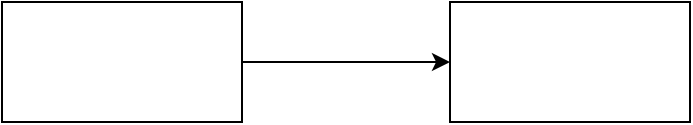 <mxfile version="14.6.10" type="github">
  <diagram id="4Ie24Pnf4t5JCJ1dOWxc" name="第 1 页">
    <mxGraphModel dx="1102" dy="582" grid="1" gridSize="10" guides="1" tooltips="1" connect="1" arrows="1" fold="1" page="1" pageScale="1" pageWidth="827" pageHeight="1169" math="0" shadow="0">
      <root>
        <mxCell id="0" />
        <mxCell id="1" parent="0" />
        <mxCell id="jJyiKmdqER3AJUHUzP-C-4" style="edgeStyle=orthogonalEdgeStyle;rounded=0;orthogonalLoop=1;jettySize=auto;html=1;exitX=1;exitY=0.5;exitDx=0;exitDy=0;" edge="1" parent="1" source="jJyiKmdqER3AJUHUzP-C-2" target="jJyiKmdqER3AJUHUzP-C-3">
          <mxGeometry relative="1" as="geometry" />
        </mxCell>
        <mxCell id="jJyiKmdqER3AJUHUzP-C-2" value="" style="rounded=0;whiteSpace=wrap;html=1;" vertex="1" parent="1">
          <mxGeometry x="130" y="150" width="120" height="60" as="geometry" />
        </mxCell>
        <mxCell id="jJyiKmdqER3AJUHUzP-C-3" value="" style="rounded=0;whiteSpace=wrap;html=1;" vertex="1" parent="1">
          <mxGeometry x="354" y="150" width="120" height="60" as="geometry" />
        </mxCell>
      </root>
    </mxGraphModel>
  </diagram>
</mxfile>
